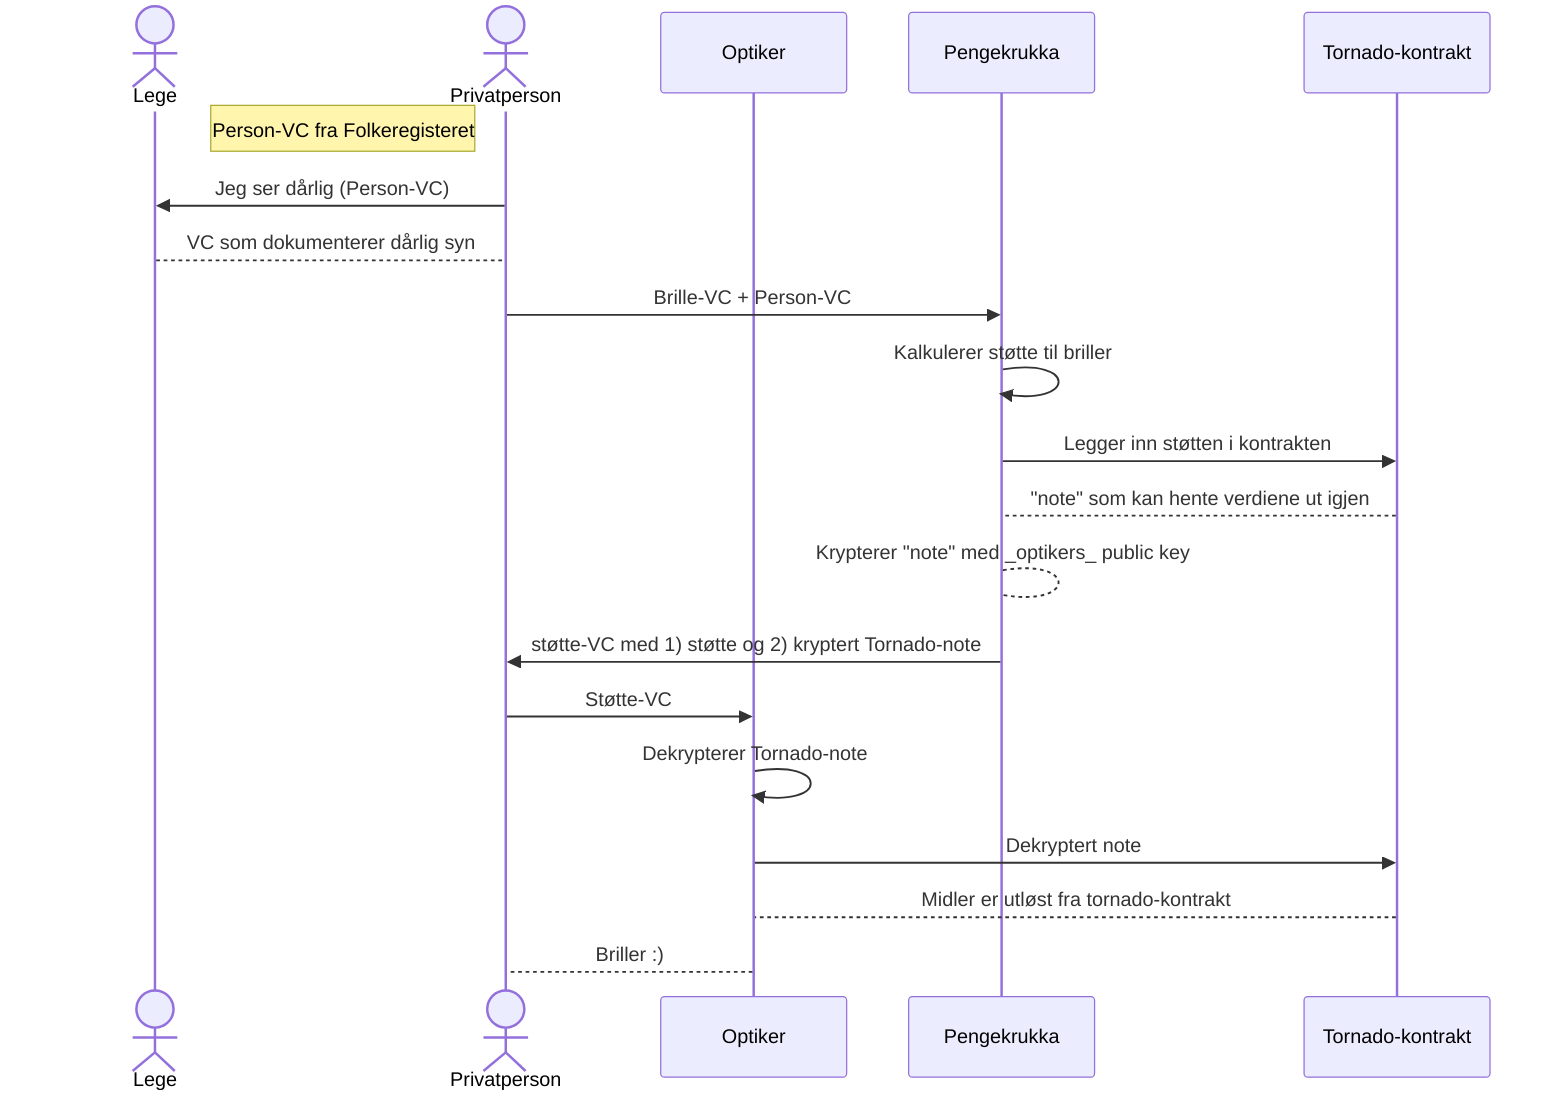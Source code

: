 sequenceDiagram
    actor Lege
    actor Person as Privatperson
    participant Optiker 
    participant Pengekrukka 
    participant Tornado as Tornado-kontrakt
    
    Note left of Person: Person-VC fra Folkeregisteret
    Person ->> Lege : Jeg ser dårlig (Person-VC)
    Lege --> Person : VC som dokumenterer dårlig syn 

    Person ->> Pengekrukka : Brille-VC + Person-VC
    Pengekrukka ->> Pengekrukka: Kalkulerer støtte til briller
    Pengekrukka ->> Tornado: Legger inn støtten i kontrakten
    Tornado --> Pengekrukka: "note" som kan hente verdiene ut igjen
    Pengekrukka --> Pengekrukka: Krypterer "note" med _optikers_ public key
    Pengekrukka ->> Person : støtte-VC med 1) støtte og 2) kryptert Tornado-note

    Person ->> Optiker: Støtte-VC
    Optiker ->> Optiker: Dekrypterer Tornado-note 
    Optiker ->> Tornado: Dekryptert note 
    Tornado --> Optiker: Midler er utløst fra tornado-kontrakt
    Optiker --> Person: Briller :)